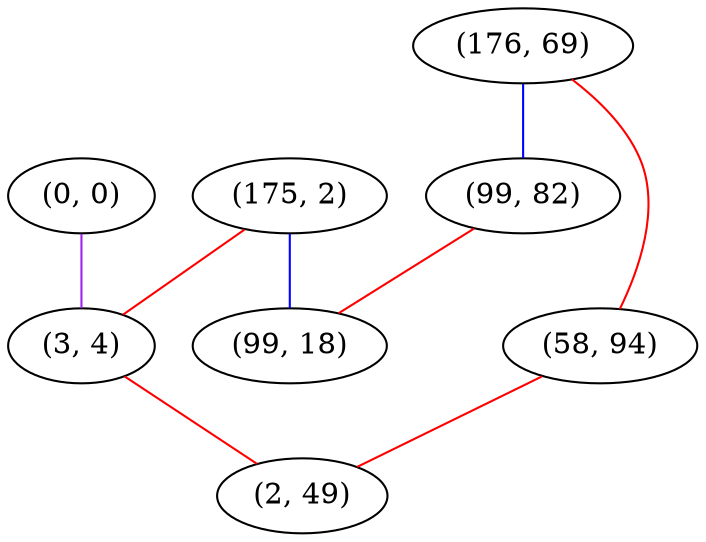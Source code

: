 graph "" {
"(0, 0)";
"(176, 69)";
"(175, 2)";
"(99, 82)";
"(99, 18)";
"(58, 94)";
"(3, 4)";
"(2, 49)";
"(0, 0)" -- "(3, 4)"  [color=purple, key=0, weight=4];
"(176, 69)" -- "(99, 82)"  [color=blue, key=0, weight=3];
"(176, 69)" -- "(58, 94)"  [color=red, key=0, weight=1];
"(175, 2)" -- "(99, 18)"  [color=blue, key=0, weight=3];
"(175, 2)" -- "(3, 4)"  [color=red, key=0, weight=1];
"(99, 82)" -- "(99, 18)"  [color=red, key=0, weight=1];
"(58, 94)" -- "(2, 49)"  [color=red, key=0, weight=1];
"(3, 4)" -- "(2, 49)"  [color=red, key=0, weight=1];
}
